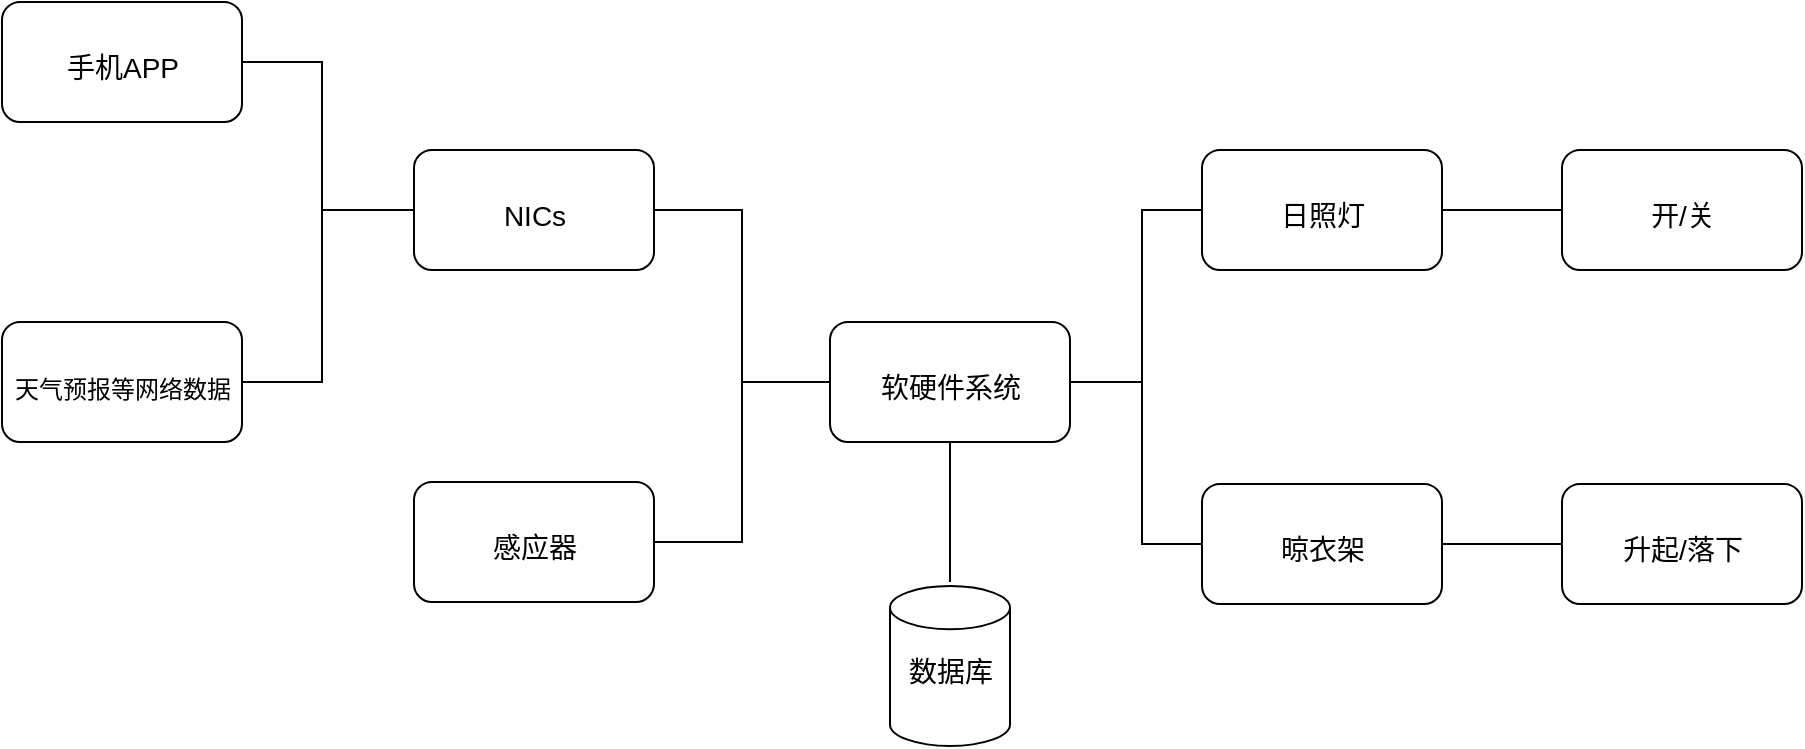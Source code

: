<mxfile version="21.8.0" type="github">
  <diagram name="第 1 页" id="CGgu6KB_4RbLq_wRdy8f">
    <mxGraphModel dx="996" dy="577" grid="1" gridSize="10" guides="1" tooltips="1" connect="1" arrows="1" fold="1" page="1" pageScale="1" pageWidth="827" pageHeight="1169" math="0" shadow="0">
      <root>
        <mxCell id="0" />
        <mxCell id="1" parent="0" />
        <mxCell id="tqB4_EeJu27OWzFVU8sm-1" value="" style="shape=cylinder3;whiteSpace=wrap;html=1;boundedLbl=1;backgroundOutline=1;size=10.8;fontStyle=0" vertex="1" parent="1">
          <mxGeometry x="464" y="442" width="60" height="80" as="geometry" />
        </mxCell>
        <mxCell id="tqB4_EeJu27OWzFVU8sm-2" value="&lt;font style=&quot;font-size: 14px;&quot;&gt;数据库&lt;/font&gt;" style="text;strokeColor=none;fillColor=none;html=1;fontSize=24;fontStyle=0;verticalAlign=middle;align=center;" vertex="1" parent="1">
          <mxGeometry x="444" y="462" width="100" height="40" as="geometry" />
        </mxCell>
        <mxCell id="tqB4_EeJu27OWzFVU8sm-3" value="" style="rounded=1;whiteSpace=wrap;html=1;" vertex="1" parent="1">
          <mxGeometry x="434" y="310" width="120" height="60" as="geometry" />
        </mxCell>
        <mxCell id="tqB4_EeJu27OWzFVU8sm-5" value="&lt;span style=&quot;font-size: 14px;&quot;&gt;软硬件系统&lt;/span&gt;" style="text;strokeColor=none;fillColor=none;html=1;fontSize=24;fontStyle=0;verticalAlign=middle;align=center;" vertex="1" parent="1">
          <mxGeometry x="444" y="320" width="100" height="40" as="geometry" />
        </mxCell>
        <mxCell id="tqB4_EeJu27OWzFVU8sm-6" value="" style="endArrow=none;html=1;rounded=0;entryX=0.5;entryY=1;entryDx=0;entryDy=0;" edge="1" parent="1" target="tqB4_EeJu27OWzFVU8sm-3">
          <mxGeometry width="50" height="50" relative="1" as="geometry">
            <mxPoint x="494" y="440" as="sourcePoint" />
            <mxPoint x="504" y="370" as="targetPoint" />
          </mxGeometry>
        </mxCell>
        <mxCell id="tqB4_EeJu27OWzFVU8sm-7" value="" style="rounded=1;whiteSpace=wrap;html=1;" vertex="1" parent="1">
          <mxGeometry x="226" y="224" width="120" height="60" as="geometry" />
        </mxCell>
        <mxCell id="tqB4_EeJu27OWzFVU8sm-8" value="&lt;span style=&quot;font-size: 14px;&quot;&gt;NICs&lt;br&gt;&lt;/span&gt;" style="text;strokeColor=none;fillColor=none;html=1;fontSize=24;fontStyle=0;verticalAlign=middle;align=center;" vertex="1" parent="1">
          <mxGeometry x="236" y="234" width="100" height="40" as="geometry" />
        </mxCell>
        <mxCell id="tqB4_EeJu27OWzFVU8sm-11" value="" style="endArrow=none;html=1;rounded=0;entryX=0;entryY=0.5;entryDx=0;entryDy=0;exitX=1;exitY=0.5;exitDx=0;exitDy=0;" edge="1" parent="1" source="tqB4_EeJu27OWzFVU8sm-7" target="tqB4_EeJu27OWzFVU8sm-3">
          <mxGeometry width="50" height="50" relative="1" as="geometry">
            <mxPoint x="463" y="420" as="sourcePoint" />
            <mxPoint x="513" y="370" as="targetPoint" />
            <Array as="points">
              <mxPoint x="390" y="254" />
              <mxPoint x="390" y="340" />
            </Array>
          </mxGeometry>
        </mxCell>
        <mxCell id="tqB4_EeJu27OWzFVU8sm-12" value="" style="rounded=1;whiteSpace=wrap;html=1;" vertex="1" parent="1">
          <mxGeometry x="20" y="150" width="120" height="60" as="geometry" />
        </mxCell>
        <mxCell id="tqB4_EeJu27OWzFVU8sm-13" value="&lt;span style=&quot;font-size: 14px;&quot;&gt;手机APP&lt;br&gt;&lt;/span&gt;" style="text;strokeColor=none;fillColor=none;html=1;fontSize=24;fontStyle=0;verticalAlign=middle;align=center;" vertex="1" parent="1">
          <mxGeometry x="30" y="160" width="100" height="40" as="geometry" />
        </mxCell>
        <mxCell id="tqB4_EeJu27OWzFVU8sm-14" value="" style="endArrow=none;html=1;rounded=0;entryX=0;entryY=0.5;entryDx=0;entryDy=0;exitX=1;exitY=0.5;exitDx=0;exitDy=0;" edge="1" parent="1" source="tqB4_EeJu27OWzFVU8sm-12" target="tqB4_EeJu27OWzFVU8sm-7">
          <mxGeometry width="50" height="50" relative="1" as="geometry">
            <mxPoint x="370" y="420" as="sourcePoint" />
            <mxPoint x="420" y="370" as="targetPoint" />
            <Array as="points">
              <mxPoint x="180" y="180" />
              <mxPoint x="180" y="254" />
            </Array>
          </mxGeometry>
        </mxCell>
        <mxCell id="tqB4_EeJu27OWzFVU8sm-15" value="" style="rounded=1;whiteSpace=wrap;html=1;" vertex="1" parent="1">
          <mxGeometry x="20" y="310" width="120" height="60" as="geometry" />
        </mxCell>
        <mxCell id="tqB4_EeJu27OWzFVU8sm-16" value="&lt;font style=&quot;font-size: 12px;&quot;&gt;天气预报等网络数据&lt;/font&gt;" style="text;strokeColor=none;fillColor=none;html=1;fontSize=24;fontStyle=0;verticalAlign=middle;align=center;" vertex="1" parent="1">
          <mxGeometry x="30" y="320" width="100" height="40" as="geometry" />
        </mxCell>
        <mxCell id="tqB4_EeJu27OWzFVU8sm-17" value="" style="endArrow=none;html=1;rounded=0;exitX=1;exitY=0.5;exitDx=0;exitDy=0;" edge="1" parent="1" source="tqB4_EeJu27OWzFVU8sm-15">
          <mxGeometry width="50" height="50" relative="1" as="geometry">
            <mxPoint x="370" y="420" as="sourcePoint" />
            <mxPoint x="180" y="240" as="targetPoint" />
            <Array as="points">
              <mxPoint x="180" y="340" />
            </Array>
          </mxGeometry>
        </mxCell>
        <mxCell id="tqB4_EeJu27OWzFVU8sm-18" value="" style="rounded=1;whiteSpace=wrap;html=1;" vertex="1" parent="1">
          <mxGeometry x="226" y="390" width="120" height="60" as="geometry" />
        </mxCell>
        <mxCell id="tqB4_EeJu27OWzFVU8sm-19" value="&lt;span style=&quot;font-size: 14px;&quot;&gt;感应器&lt;br&gt;&lt;/span&gt;" style="text;strokeColor=none;fillColor=none;html=1;fontSize=24;fontStyle=0;verticalAlign=middle;align=center;" vertex="1" parent="1">
          <mxGeometry x="236" y="400" width="100" height="40" as="geometry" />
        </mxCell>
        <mxCell id="tqB4_EeJu27OWzFVU8sm-20" value="" style="endArrow=none;html=1;rounded=0;exitX=1;exitY=0.5;exitDx=0;exitDy=0;entryX=0;entryY=0.5;entryDx=0;entryDy=0;" edge="1" parent="1" source="tqB4_EeJu27OWzFVU8sm-18" target="tqB4_EeJu27OWzFVU8sm-3">
          <mxGeometry width="50" height="50" relative="1" as="geometry">
            <mxPoint x="370" y="420" as="sourcePoint" />
            <mxPoint x="380" y="340" as="targetPoint" />
            <Array as="points">
              <mxPoint x="390" y="420" />
              <mxPoint x="390" y="340" />
            </Array>
          </mxGeometry>
        </mxCell>
        <mxCell id="tqB4_EeJu27OWzFVU8sm-21" value="" style="rounded=1;whiteSpace=wrap;html=1;" vertex="1" parent="1">
          <mxGeometry x="620" y="224" width="120" height="60" as="geometry" />
        </mxCell>
        <mxCell id="tqB4_EeJu27OWzFVU8sm-22" value="&lt;span style=&quot;font-size: 14px;&quot;&gt;日照灯&lt;br&gt;&lt;/span&gt;" style="text;strokeColor=none;fillColor=none;html=1;fontSize=24;fontStyle=0;verticalAlign=middle;align=center;" vertex="1" parent="1">
          <mxGeometry x="630" y="234" width="100" height="40" as="geometry" />
        </mxCell>
        <mxCell id="tqB4_EeJu27OWzFVU8sm-23" value="" style="endArrow=none;html=1;rounded=0;entryX=0;entryY=0.5;entryDx=0;entryDy=0;exitX=1;exitY=0.5;exitDx=0;exitDy=0;" edge="1" parent="1" source="tqB4_EeJu27OWzFVU8sm-3" target="tqB4_EeJu27OWzFVU8sm-21">
          <mxGeometry width="50" height="50" relative="1" as="geometry">
            <mxPoint x="580" y="390" as="sourcePoint" />
            <mxPoint x="630" y="340" as="targetPoint" />
            <Array as="points">
              <mxPoint x="590" y="340" />
              <mxPoint x="590" y="254" />
            </Array>
          </mxGeometry>
        </mxCell>
        <mxCell id="tqB4_EeJu27OWzFVU8sm-24" value="" style="rounded=1;whiteSpace=wrap;html=1;" vertex="1" parent="1">
          <mxGeometry x="800" y="224" width="120" height="60" as="geometry" />
        </mxCell>
        <mxCell id="tqB4_EeJu27OWzFVU8sm-25" value="&lt;span style=&quot;font-size: 14px;&quot;&gt;开/关&lt;br&gt;&lt;/span&gt;" style="text;strokeColor=none;fillColor=none;html=1;fontSize=24;fontStyle=0;verticalAlign=middle;align=center;" vertex="1" parent="1">
          <mxGeometry x="810" y="234" width="100" height="40" as="geometry" />
        </mxCell>
        <mxCell id="tqB4_EeJu27OWzFVU8sm-26" value="" style="endArrow=none;html=1;rounded=0;entryX=0;entryY=0.5;entryDx=0;entryDy=0;" edge="1" parent="1" source="tqB4_EeJu27OWzFVU8sm-21" target="tqB4_EeJu27OWzFVU8sm-24">
          <mxGeometry width="50" height="50" relative="1" as="geometry">
            <mxPoint x="580" y="400" as="sourcePoint" />
            <mxPoint x="630" y="350" as="targetPoint" />
          </mxGeometry>
        </mxCell>
        <mxCell id="tqB4_EeJu27OWzFVU8sm-27" value="" style="rounded=1;whiteSpace=wrap;html=1;" vertex="1" parent="1">
          <mxGeometry x="620" y="391" width="120" height="60" as="geometry" />
        </mxCell>
        <mxCell id="tqB4_EeJu27OWzFVU8sm-28" value="&lt;span style=&quot;font-size: 14px;&quot;&gt;晾衣架&lt;br&gt;&lt;/span&gt;" style="text;strokeColor=none;fillColor=none;html=1;fontSize=24;fontStyle=0;verticalAlign=middle;align=center;" vertex="1" parent="1">
          <mxGeometry x="630" y="401" width="100" height="40" as="geometry" />
        </mxCell>
        <mxCell id="tqB4_EeJu27OWzFVU8sm-29" value="" style="rounded=1;whiteSpace=wrap;html=1;" vertex="1" parent="1">
          <mxGeometry x="800" y="391" width="120" height="60" as="geometry" />
        </mxCell>
        <mxCell id="tqB4_EeJu27OWzFVU8sm-30" value="&lt;span style=&quot;font-size: 14px;&quot;&gt;升起/落下&lt;br&gt;&lt;/span&gt;" style="text;strokeColor=none;fillColor=none;html=1;fontSize=24;fontStyle=0;verticalAlign=middle;align=center;" vertex="1" parent="1">
          <mxGeometry x="810" y="401" width="100" height="40" as="geometry" />
        </mxCell>
        <mxCell id="tqB4_EeJu27OWzFVU8sm-31" value="" style="endArrow=none;html=1;rounded=0;entryX=0;entryY=0.5;entryDx=0;entryDy=0;" edge="1" parent="1" source="tqB4_EeJu27OWzFVU8sm-27" target="tqB4_EeJu27OWzFVU8sm-29">
          <mxGeometry width="50" height="50" relative="1" as="geometry">
            <mxPoint x="580" y="567" as="sourcePoint" />
            <mxPoint x="630" y="517" as="targetPoint" />
          </mxGeometry>
        </mxCell>
        <mxCell id="tqB4_EeJu27OWzFVU8sm-32" value="" style="endArrow=none;html=1;rounded=0;entryX=0;entryY=0.5;entryDx=0;entryDy=0;" edge="1" parent="1" target="tqB4_EeJu27OWzFVU8sm-27">
          <mxGeometry width="50" height="50" relative="1" as="geometry">
            <mxPoint x="590" y="340" as="sourcePoint" />
            <mxPoint x="650" y="330" as="targetPoint" />
            <Array as="points">
              <mxPoint x="590" y="421" />
            </Array>
          </mxGeometry>
        </mxCell>
      </root>
    </mxGraphModel>
  </diagram>
</mxfile>
